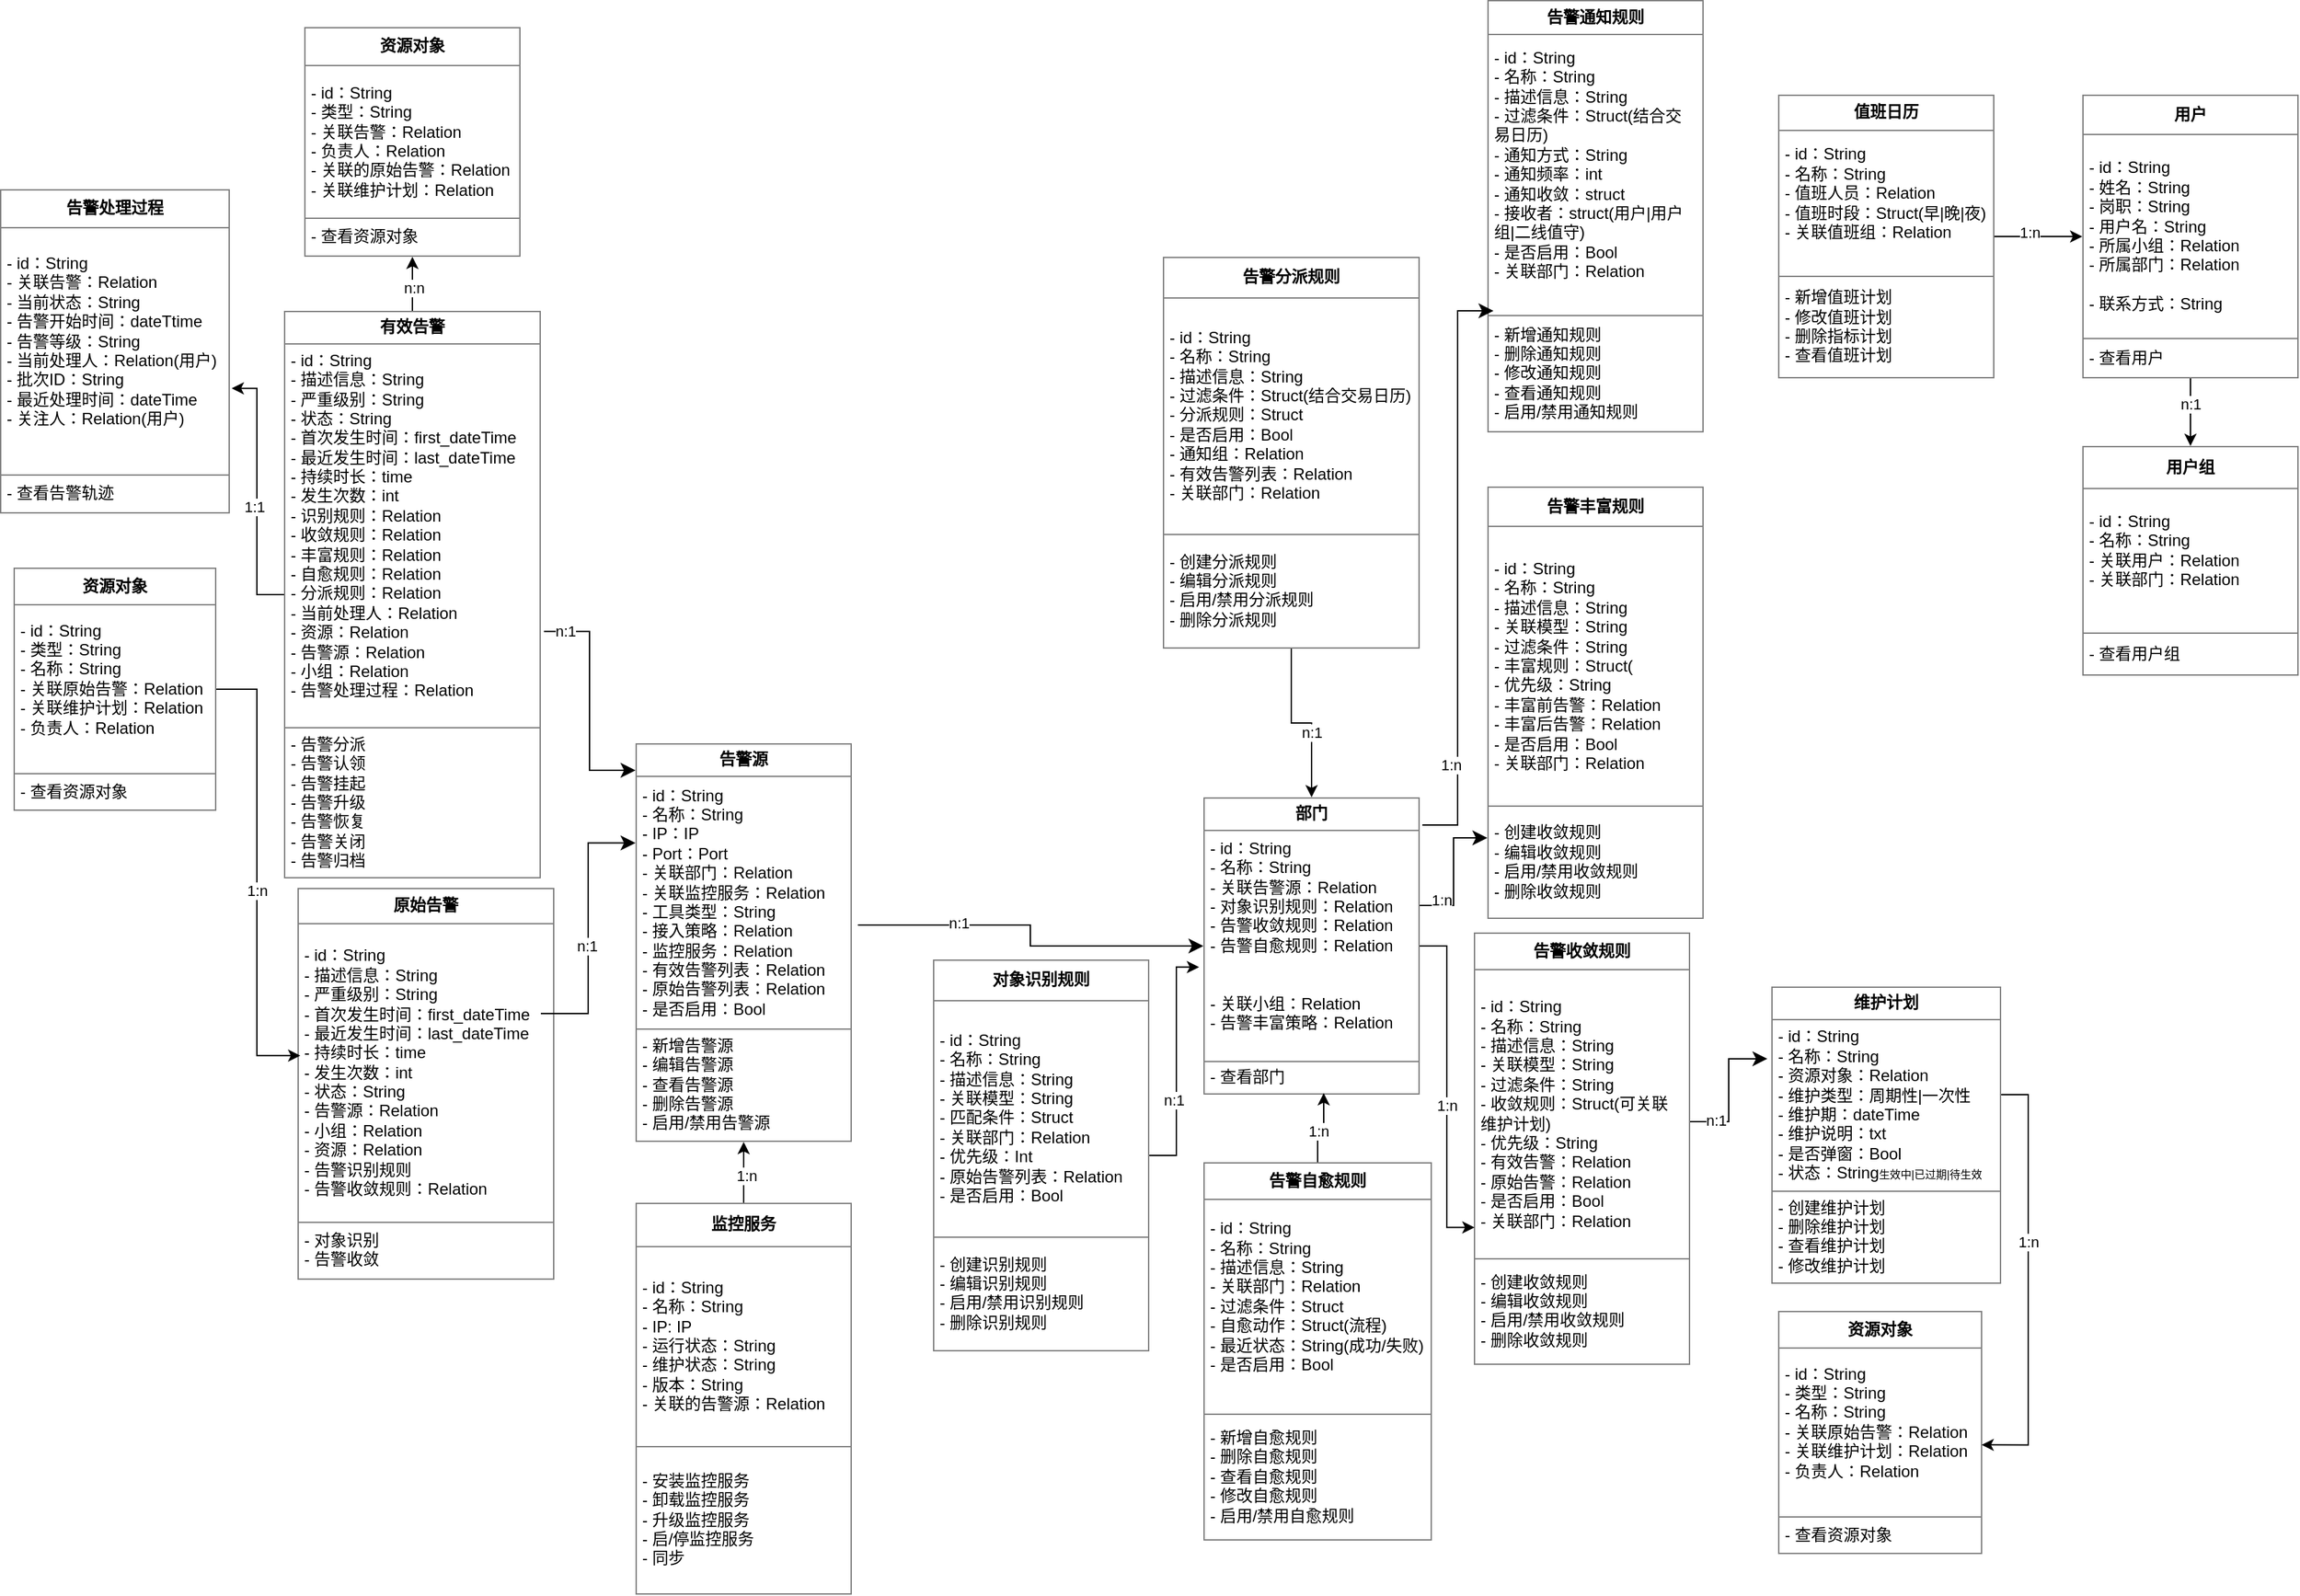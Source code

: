 <mxfile version="24.2.3" type="github">
  <diagram name="第 1 页" id="A6H5ExyCg3AIkG1d_fSl">
    <mxGraphModel dx="1990" dy="2581" grid="1" gridSize="10" guides="1" tooltips="1" connect="1" arrows="1" fold="1" page="1" pageScale="1" pageWidth="1169" pageHeight="1654" math="0" shadow="0">
      <root>
        <mxCell id="0" />
        <mxCell id="1" parent="0" />
        <mxCell id="cfgEqrc7yUKkda0pwVI9-48" value="" style="edgeStyle=orthogonalEdgeStyle;rounded=0;orthogonalLoop=1;jettySize=auto;html=1;" parent="1" source="cfgEqrc7yUKkda0pwVI9-2" target="cfgEqrc7yUKkda0pwVI9-46" edge="1">
          <mxGeometry relative="1" as="geometry" />
        </mxCell>
        <mxCell id="cfgEqrc7yUKkda0pwVI9-49" value="n:n" style="edgeLabel;html=1;align=center;verticalAlign=middle;resizable=0;points=[];" parent="cfgEqrc7yUKkda0pwVI9-48" vertex="1" connectable="0">
          <mxGeometry x="-0.154" y="-1" relative="1" as="geometry">
            <mxPoint as="offset" />
          </mxGeometry>
        </mxCell>
        <mxCell id="cfgEqrc7yUKkda0pwVI9-2" value="&lt;table border=&quot;1&quot; width=&quot;100%&quot; height=&quot;100%&quot; cellpadding=&quot;4&quot; style=&quot;width:100%;height:100%;border-collapse:collapse;&quot;&gt;&lt;tbody&gt;&lt;tr&gt;&lt;th align=&quot;center&quot;&gt;有效告警&lt;/th&gt;&lt;/tr&gt;&lt;tr&gt;&lt;td&gt;- id：String&lt;br&gt;- 描述信息：String&lt;br&gt;- 严重级别：String&lt;br&gt;- 状态：String&lt;br&gt;- 首次发生时间：first_dateTime&lt;br&gt;- 最近发生时间：last_dateTime&lt;br&gt;- 持续时长：time&lt;br&gt;- 发生次数：int&lt;br&gt;- 识别规则：Relation&lt;br&gt;- 收敛规则：Relation&lt;br&gt;- 丰富规则：Relation&lt;br&gt;- 自愈规则：Relation&lt;br&gt;- 分派规则：Relation&lt;br&gt;- 当前处理人：Relation&lt;br&gt;- 资源：Relation&lt;br&gt;- 告警源：Relation&lt;br&gt;- 小组：Relation&lt;br&gt;- 告警处理过程：Relation&lt;br&gt;&lt;br&gt;&lt;/td&gt;&lt;/tr&gt;&lt;tr&gt;&lt;td&gt;- 告警分派&lt;br&gt;- 告警认领&lt;br&gt;- 告警挂起&lt;br&gt;- 告警升级&lt;br&gt;- 告警恢复&lt;br&gt;- 告警关闭&lt;br&gt;- 告警归档&lt;/td&gt;&lt;/tr&gt;&lt;/tbody&gt;&lt;/table&gt;" style="text;html=1;whiteSpace=wrap;strokeColor=none;fillColor=none;overflow=fill;" parent="1" vertex="1">
          <mxGeometry x="320" y="110" width="190" height="420" as="geometry" />
        </mxCell>
        <mxCell id="cfgEqrc7yUKkda0pwVI9-20" value="&lt;table border=&quot;1&quot; width=&quot;100%&quot; height=&quot;100%&quot; cellpadding=&quot;4&quot; style=&quot;width:100%;height:100%;border-collapse:collapse;&quot;&gt;&lt;tbody&gt;&lt;tr&gt;&lt;th align=&quot;center&quot;&gt;告警源&lt;/th&gt;&lt;/tr&gt;&lt;tr&gt;&lt;td&gt;- id：String&lt;br&gt;- 名称：String&lt;br&gt;- IP：IP&lt;br&gt;- Port：Port&lt;br&gt;- 关联部门：Relation&lt;br&gt;- 关联监控服务：Relation&lt;br&gt;- 工具类型：String&lt;br&gt;- 接入策略：Relation&lt;br&gt;- 监控服务：Relation&lt;br&gt;- 有效告警列表：Relation&lt;br&gt;- 原始告警列表：Relation&lt;br&gt;- 是否启用：Bool&lt;br&gt;&lt;/td&gt;&lt;/tr&gt;&lt;tr&gt;&lt;td&gt;- 新增告警源&lt;br&gt;- 编辑告警源&lt;br&gt;- 查看告警源&lt;br&gt;- 删除告警源&lt;br&gt;- 启用/禁用告警源&lt;/td&gt;&lt;/tr&gt;&lt;/tbody&gt;&lt;/table&gt;" style="text;html=1;whiteSpace=wrap;strokeColor=none;fillColor=none;overflow=fill;" parent="1" vertex="1">
          <mxGeometry x="580" y="430" width="160" height="295" as="geometry" />
        </mxCell>
        <mxCell id="cfgEqrc7yUKkda0pwVI9-21" value="" style="edgeStyle=elbowEdgeStyle;elbow=horizontal;endArrow=classic;html=1;curved=0;rounded=0;endSize=8;startSize=8;exitX=1.028;exitY=0.456;exitDx=0;exitDy=0;exitPerimeter=0;entryX=0;entryY=0.5;entryDx=0;entryDy=0;" parent="1" source="cfgEqrc7yUKkda0pwVI9-20" target="cfgEqrc7yUKkda0pwVI9-26" edge="1">
          <mxGeometry width="50" height="50" relative="1" as="geometry">
            <mxPoint x="950" y="600" as="sourcePoint" />
            <mxPoint x="1000" y="550" as="targetPoint" />
          </mxGeometry>
        </mxCell>
        <mxCell id="cfgEqrc7yUKkda0pwVI9-22" value="n:1" style="edgeLabel;html=1;align=center;verticalAlign=middle;resizable=0;points=[];" parent="cfgEqrc7yUKkda0pwVI9-21" vertex="1" connectable="0">
          <mxGeometry x="-0.742" y="2" relative="1" as="geometry">
            <mxPoint x="39" as="offset" />
          </mxGeometry>
        </mxCell>
        <mxCell id="cfgEqrc7yUKkda0pwVI9-23" value="" style="edgeStyle=elbowEdgeStyle;elbow=horizontal;endArrow=classic;html=1;curved=0;rounded=0;endSize=8;startSize=8;exitX=1.012;exitY=0.565;exitDx=0;exitDy=0;exitPerimeter=0;" parent="1" source="cfgEqrc7yUKkda0pwVI9-2" edge="1">
          <mxGeometry width="50" height="50" relative="1" as="geometry">
            <mxPoint x="530" y="500" as="sourcePoint" />
            <mxPoint x="580" y="450" as="targetPoint" />
          </mxGeometry>
        </mxCell>
        <mxCell id="cfgEqrc7yUKkda0pwVI9-24" value="n:1" style="edgeLabel;html=1;align=center;verticalAlign=middle;resizable=0;points=[];" parent="cfgEqrc7yUKkda0pwVI9-23" vertex="1" connectable="0">
          <mxGeometry x="-0.82" y="1" relative="1" as="geometry">
            <mxPoint as="offset" />
          </mxGeometry>
        </mxCell>
        <mxCell id="cfgEqrc7yUKkda0pwVI9-25" value="&lt;table border=&quot;1&quot; width=&quot;100%&quot; height=&quot;100%&quot; cellpadding=&quot;4&quot; style=&quot;width:100%;height:100%;border-collapse:collapse;&quot;&gt;&lt;tbody&gt;&lt;tr&gt;&lt;th align=&quot;center&quot;&gt;原始告警&lt;/th&gt;&lt;/tr&gt;&lt;tr&gt;&lt;td&gt;- id：String&lt;br&gt;- 描述信息：String&lt;br&gt;- 严重级别：String&lt;br&gt;- 首次发生时间：first_dateTime&lt;br&gt;- 最近发生时间：last_dateTime&lt;br&gt;- 持续时长：time&lt;br&gt;- 发生次数：int&lt;br&gt;- 状态：String&lt;br&gt;- 告警源：Relation&lt;br&gt;- 小组：Relation&lt;br&gt;- 资源：Relation&lt;br&gt;- 告警识别规则&lt;br&gt;- 告警收敛规则：Relation&lt;br&gt;&lt;/td&gt;&lt;/tr&gt;&lt;tr&gt;&lt;td&gt;- 对象识别&lt;br&gt;- 告警收敛&lt;/td&gt;&lt;/tr&gt;&lt;/tbody&gt;&lt;/table&gt;" style="text;html=1;whiteSpace=wrap;strokeColor=none;fillColor=none;overflow=fill;" parent="1" vertex="1">
          <mxGeometry x="330" y="537" width="190" height="290" as="geometry" />
        </mxCell>
        <mxCell id="cfgEqrc7yUKkda0pwVI9-26" value="&lt;table border=&quot;1&quot; width=&quot;100%&quot; height=&quot;100%&quot; cellpadding=&quot;4&quot; style=&quot;width:100%;height:100%;border-collapse:collapse;&quot;&gt;&lt;tbody&gt;&lt;tr&gt;&lt;th align=&quot;center&quot;&gt;部门&lt;/th&gt;&lt;/tr&gt;&lt;tr&gt;&lt;td&gt;- id：String&lt;br&gt;- 名称：String&lt;br&gt;- 关联告警源：Relation&lt;br&gt;- 对象识别规则：Relation&lt;br&gt;- 告警收敛规则：Relation&lt;br&gt;- 告警自愈规则：Relation&lt;br&gt;&lt;br&gt;&lt;br&gt;- 关联小组：Relation&lt;br&gt;- 告警丰富策略：Relation&lt;br&gt;&lt;br&gt;&lt;/td&gt;&lt;/tr&gt;&lt;tr&gt;&lt;td&gt;- 查看部门&lt;/td&gt;&lt;/tr&gt;&lt;/tbody&gt;&lt;/table&gt;" style="text;html=1;whiteSpace=wrap;strokeColor=none;fillColor=none;overflow=fill;" parent="1" vertex="1">
          <mxGeometry x="1000" y="470" width="160" height="220" as="geometry" />
        </mxCell>
        <mxCell id="cfgEqrc7yUKkda0pwVI9-29" value="" style="edgeStyle=elbowEdgeStyle;elbow=horizontal;endArrow=classic;html=1;curved=0;rounded=0;endSize=8;startSize=8;entryX=0;entryY=0.25;entryDx=0;entryDy=0;" parent="1" target="cfgEqrc7yUKkda0pwVI9-20" edge="1">
          <mxGeometry width="50" height="50" relative="1" as="geometry">
            <mxPoint x="510" y="630" as="sourcePoint" />
            <mxPoint x="560" y="580" as="targetPoint" />
          </mxGeometry>
        </mxCell>
        <mxCell id="cfgEqrc7yUKkda0pwVI9-30" value="n:1" style="edgeLabel;html=1;align=center;verticalAlign=middle;resizable=0;points=[];" parent="cfgEqrc7yUKkda0pwVI9-29" vertex="1" connectable="0">
          <mxGeometry x="-0.136" y="1" relative="1" as="geometry">
            <mxPoint as="offset" />
          </mxGeometry>
        </mxCell>
        <mxCell id="cfgEqrc7yUKkda0pwVI9-46" value="&lt;table border=&quot;1&quot; width=&quot;100%&quot; height=&quot;100%&quot; cellpadding=&quot;4&quot; style=&quot;width:100%;height:100%;border-collapse:collapse;&quot;&gt;&lt;tbody&gt;&lt;tr&gt;&lt;th align=&quot;center&quot;&gt;资源对象&lt;/th&gt;&lt;/tr&gt;&lt;tr&gt;&lt;td&gt;- id：String&lt;br&gt;- 类型：String&lt;br&gt;- 关联告警：Relation&lt;br&gt;- 负责人：Relation&lt;br&gt;- 关联的原始告警：Relation&lt;br&gt;- 关联维护计划：Relation&lt;br&gt;&lt;/td&gt;&lt;/tr&gt;&lt;tr&gt;&lt;td&gt;- 查看资源对象&lt;/td&gt;&lt;/tr&gt;&lt;/tbody&gt;&lt;/table&gt;" style="text;html=1;whiteSpace=wrap;strokeColor=none;fillColor=none;overflow=fill;" parent="1" vertex="1">
          <mxGeometry x="335" y="-100" width="160" height="170" as="geometry" />
        </mxCell>
        <mxCell id="jqiMgYjZJbjyt3AKPzdf-1" value="&lt;table border=&quot;1&quot; width=&quot;100%&quot; height=&quot;100%&quot; cellpadding=&quot;4&quot; style=&quot;width:100%;height:100%;border-collapse:collapse;&quot;&gt;&lt;tbody&gt;&lt;tr&gt;&lt;th align=&quot;center&quot;&gt;告警处理过程&lt;/th&gt;&lt;/tr&gt;&lt;tr&gt;&lt;td&gt;- id：String&lt;br&gt;- 关联告警：Relation&lt;br&gt;- 当前状态：String&lt;br&gt;- 告警开始时间：dateTtime&lt;br&gt;- 告警等级：String&lt;br&gt;- 当前处理人：Relation(用户)&lt;br&gt;- 批次ID：String&lt;br&gt;- 最近处理时间：dateTime&lt;br&gt;- 关注人：Relation(用户)&lt;br&gt;&lt;br&gt;&lt;/td&gt;&lt;/tr&gt;&lt;tr&gt;&lt;td&gt;- 查看告警轨迹&lt;/td&gt;&lt;/tr&gt;&lt;/tbody&gt;&lt;/table&gt;" style="text;html=1;whiteSpace=wrap;strokeColor=none;fillColor=none;overflow=fill;" parent="1" vertex="1">
          <mxGeometry x="110" y="20" width="170" height="240" as="geometry" />
        </mxCell>
        <mxCell id="u11UjmIOdCRiVaNOssiP-1" value="&lt;table border=&quot;1&quot; width=&quot;100%&quot; height=&quot;100%&quot; cellpadding=&quot;4&quot; style=&quot;width:100%;height:100%;border-collapse:collapse;&quot;&gt;&lt;tbody&gt;&lt;tr&gt;&lt;th align=&quot;center&quot;&gt;对象识别规则&lt;/th&gt;&lt;/tr&gt;&lt;tr&gt;&lt;td&gt;- id：String&lt;br&gt;- 名称：String&lt;br&gt;- 描述信息：String&lt;br&gt;- 关联模型：String&lt;br&gt;- 匹配条件：Struct&lt;br&gt;- 关联部门：Relation&lt;br&gt;- 优先级：Int&lt;br&gt;- 原始告警列表：Relation&lt;br&gt;- 是否启用：Bool&lt;/td&gt;&lt;/tr&gt;&lt;tr&gt;&lt;td&gt;- 创建识别规则&lt;br&gt;- 编辑识别规则&lt;br&gt;- 启用/禁用识别规则&lt;br&gt;- 删除识别规则&lt;/td&gt;&lt;/tr&gt;&lt;/tbody&gt;&lt;/table&gt;" style="text;html=1;whiteSpace=wrap;strokeColor=none;fillColor=none;overflow=fill;" parent="1" vertex="1">
          <mxGeometry x="800" y="590" width="160" height="290" as="geometry" />
        </mxCell>
        <mxCell id="u11UjmIOdCRiVaNOssiP-2" style="edgeStyle=orthogonalEdgeStyle;rounded=0;orthogonalLoop=1;jettySize=auto;html=1;exitX=1;exitY=0.5;exitDx=0;exitDy=0;entryX=-0.02;entryY=0.571;entryDx=0;entryDy=0;entryPerimeter=0;" parent="1" source="u11UjmIOdCRiVaNOssiP-1" target="cfgEqrc7yUKkda0pwVI9-26" edge="1">
          <mxGeometry relative="1" as="geometry" />
        </mxCell>
        <mxCell id="u11UjmIOdCRiVaNOssiP-3" value="n:1" style="edgeLabel;html=1;align=center;verticalAlign=middle;resizable=0;points=[];" parent="u11UjmIOdCRiVaNOssiP-2" vertex="1" connectable="0">
          <mxGeometry x="-0.304" y="2" relative="1" as="geometry">
            <mxPoint as="offset" />
          </mxGeometry>
        </mxCell>
        <mxCell id="u11UjmIOdCRiVaNOssiP-4" value="&lt;table border=&quot;1&quot; width=&quot;100%&quot; height=&quot;100%&quot; cellpadding=&quot;4&quot; style=&quot;width:100%;height:100%;border-collapse:collapse;&quot;&gt;&lt;tbody&gt;&lt;tr&gt;&lt;th align=&quot;center&quot;&gt;资源对象&lt;/th&gt;&lt;/tr&gt;&lt;tr&gt;&lt;td&gt;- id：String&lt;br&gt;- 类型：String&lt;br&gt;- 名称：String&lt;br&gt;- 关联原始告警：Relation&lt;br&gt;- 关联维护计划：Relation&lt;br&gt;- 负责人：Relation&lt;br&gt;&lt;br&gt;&lt;/td&gt;&lt;/tr&gt;&lt;tr&gt;&lt;td&gt;- 查看资源对象&lt;/td&gt;&lt;/tr&gt;&lt;/tbody&gt;&lt;/table&gt;" style="text;html=1;whiteSpace=wrap;strokeColor=none;fillColor=none;overflow=fill;" parent="1" vertex="1">
          <mxGeometry x="120" y="300" width="150" height="180" as="geometry" />
        </mxCell>
        <mxCell id="u11UjmIOdCRiVaNOssiP-5" style="edgeStyle=orthogonalEdgeStyle;rounded=0;orthogonalLoop=1;jettySize=auto;html=1;entryX=0.011;entryY=0.428;entryDx=0;entryDy=0;entryPerimeter=0;" parent="1" source="u11UjmIOdCRiVaNOssiP-4" target="cfgEqrc7yUKkda0pwVI9-25" edge="1">
          <mxGeometry relative="1" as="geometry">
            <Array as="points">
              <mxPoint x="300" y="390" />
              <mxPoint x="300" y="661" />
            </Array>
          </mxGeometry>
        </mxCell>
        <mxCell id="u11UjmIOdCRiVaNOssiP-6" value="1:n" style="edgeLabel;html=1;align=center;verticalAlign=middle;resizable=0;points=[];" parent="u11UjmIOdCRiVaNOssiP-5" vertex="1" connectable="0">
          <mxGeometry x="0.07" relative="1" as="geometry">
            <mxPoint as="offset" />
          </mxGeometry>
        </mxCell>
        <mxCell id="u11UjmIOdCRiVaNOssiP-7" value="&lt;table border=&quot;1&quot; width=&quot;100%&quot; height=&quot;100%&quot; cellpadding=&quot;4&quot; style=&quot;width:100%;height:100%;border-collapse:collapse;&quot;&gt;&lt;tbody&gt;&lt;tr&gt;&lt;th align=&quot;center&quot;&gt;告警收敛规则&lt;/th&gt;&lt;/tr&gt;&lt;tr&gt;&lt;td&gt;- id：String&lt;br&gt;- 名称：String&lt;br&gt;- 描述信息：String&lt;br&gt;- 关联模型：String&lt;br&gt;- 过滤条件：String&lt;br&gt;- 收敛规则：Struct(可关联维护计划)&lt;br&gt;- 优先级：String&lt;br&gt;- 有效告警：Relation&lt;br&gt;- 原始告警：Relation&lt;br&gt;- 是否启用：Bool&lt;br&gt;- 关联部门：Relation&lt;/td&gt;&lt;/tr&gt;&lt;tr&gt;&lt;td&gt;- 创建收敛规则&lt;br&gt;- 编辑收敛规则&lt;br&gt;- 启用/禁用收敛规则&lt;br&gt;- 删除收敛规则&lt;br&gt;&lt;/td&gt;&lt;/tr&gt;&lt;/tbody&gt;&lt;/table&gt;" style="text;html=1;whiteSpace=wrap;strokeColor=none;fillColor=none;overflow=fill;" parent="1" vertex="1">
          <mxGeometry x="1200" y="570" width="160" height="320" as="geometry" />
        </mxCell>
        <mxCell id="u11UjmIOdCRiVaNOssiP-8" value="&lt;table border=&quot;1&quot; width=&quot;100%&quot; height=&quot;100%&quot; cellpadding=&quot;4&quot; style=&quot;width:100%;height:100%;border-collapse:collapse;&quot;&gt;&lt;tbody&gt;&lt;tr&gt;&lt;th align=&quot;center&quot;&gt;维护计划&lt;/th&gt;&lt;/tr&gt;&lt;tr&gt;&lt;td&gt;- id：String&lt;br&gt;- 名称：String&lt;br&gt;- 资源对象：Relation&lt;br&gt;- 维护类型：周期性|一次性&lt;br&gt;- 维护期：dateTime&lt;br&gt;- 维护说明：txt&lt;br&gt;- 是否弹窗：Bool&lt;br&gt;- 状态：String&lt;font style=&quot;font-size: 8px;&quot;&gt;生效中|已过期|待生效&amp;nbsp; &amp;nbsp;&lt;/font&gt;&lt;br&gt;&lt;/td&gt;&lt;/tr&gt;&lt;tr&gt;&lt;td&gt;- 创建维护计划&lt;br&gt;- 删除维护计划&lt;br&gt;- 查看维护计划&lt;br&gt;- 修改维护计划&lt;/td&gt;&lt;/tr&gt;&lt;/tbody&gt;&lt;/table&gt;" style="text;html=1;whiteSpace=wrap;strokeColor=none;fillColor=none;overflow=fill;" parent="1" vertex="1">
          <mxGeometry x="1420" y="610" width="170" height="220" as="geometry" />
        </mxCell>
        <mxCell id="u11UjmIOdCRiVaNOssiP-11" value="&lt;table border=&quot;1&quot; width=&quot;100%&quot; height=&quot;100%&quot; cellpadding=&quot;4&quot; style=&quot;width:100%;height:100%;border-collapse:collapse;&quot;&gt;&lt;tbody&gt;&lt;tr&gt;&lt;th align=&quot;center&quot;&gt;资源对象&lt;/th&gt;&lt;/tr&gt;&lt;tr&gt;&lt;td&gt;- id：String&lt;br&gt;- 类型：String&lt;br&gt;- 名称：String&lt;br&gt;- 关联原始告警：Relation&lt;br&gt;- 关联维护计划：Relation&lt;br&gt;- 负责人：Relation&lt;br&gt;&lt;br&gt;&lt;/td&gt;&lt;/tr&gt;&lt;tr&gt;&lt;td&gt;- 查看资源对象&lt;/td&gt;&lt;/tr&gt;&lt;/tbody&gt;&lt;/table&gt;" style="text;html=1;whiteSpace=wrap;strokeColor=none;fillColor=none;overflow=fill;" parent="1" vertex="1">
          <mxGeometry x="1424.5" y="850" width="151" height="180" as="geometry" />
        </mxCell>
        <mxCell id="u11UjmIOdCRiVaNOssiP-14" value="" style="edgeStyle=elbowEdgeStyle;elbow=horizontal;endArrow=classic;html=1;curved=0;rounded=0;endSize=8;startSize=8;entryX=-0.017;entryY=0.243;entryDx=0;entryDy=0;entryPerimeter=0;" parent="1" target="u11UjmIOdCRiVaNOssiP-8" edge="1">
          <mxGeometry width="50" height="50" relative="1" as="geometry">
            <mxPoint x="1360" y="710" as="sourcePoint" />
            <mxPoint x="1410" y="660" as="targetPoint" />
          </mxGeometry>
        </mxCell>
        <mxCell id="u11UjmIOdCRiVaNOssiP-15" value="n:1" style="edgeLabel;html=1;align=center;verticalAlign=middle;resizable=0;points=[];" parent="u11UjmIOdCRiVaNOssiP-14" vertex="1" connectable="0">
          <mxGeometry x="-0.64" y="1" relative="1" as="geometry">
            <mxPoint as="offset" />
          </mxGeometry>
        </mxCell>
        <mxCell id="QuVUxzMfI6Nxj_qWlXYm-1" style="edgeStyle=orthogonalEdgeStyle;rounded=0;orthogonalLoop=1;jettySize=auto;html=1;entryX=1;entryY=0.551;entryDx=0;entryDy=0;entryPerimeter=0;" parent="1" source="u11UjmIOdCRiVaNOssiP-8" target="u11UjmIOdCRiVaNOssiP-11" edge="1">
          <mxGeometry relative="1" as="geometry">
            <Array as="points">
              <mxPoint x="1610" y="690" />
              <mxPoint x="1610" y="949" />
            </Array>
          </mxGeometry>
        </mxCell>
        <mxCell id="QuVUxzMfI6Nxj_qWlXYm-2" value="1:n" style="edgeLabel;html=1;align=center;verticalAlign=middle;resizable=0;points=[];" parent="QuVUxzMfI6Nxj_qWlXYm-1" vertex="1" connectable="0">
          <mxGeometry x="-0.18" relative="1" as="geometry">
            <mxPoint as="offset" />
          </mxGeometry>
        </mxCell>
        <mxCell id="QuVUxzMfI6Nxj_qWlXYm-3" style="edgeStyle=orthogonalEdgeStyle;rounded=0;orthogonalLoop=1;jettySize=auto;html=1;entryX=0.003;entryY=0.682;entryDx=0;entryDy=0;entryPerimeter=0;" parent="1" source="cfgEqrc7yUKkda0pwVI9-26" target="u11UjmIOdCRiVaNOssiP-7" edge="1">
          <mxGeometry relative="1" as="geometry" />
        </mxCell>
        <mxCell id="QuVUxzMfI6Nxj_qWlXYm-4" value="1:n" style="edgeLabel;html=1;align=center;verticalAlign=middle;resizable=0;points=[];" parent="QuVUxzMfI6Nxj_qWlXYm-3" vertex="1" connectable="0">
          <mxGeometry x="0.11" relative="1" as="geometry">
            <mxPoint as="offset" />
          </mxGeometry>
        </mxCell>
        <mxCell id="QuVUxzMfI6Nxj_qWlXYm-6" value="&lt;table border=&quot;1&quot; width=&quot;100%&quot; height=&quot;100%&quot; cellpadding=&quot;4&quot; style=&quot;width:100%;height:100%;border-collapse:collapse;&quot;&gt;&lt;tbody&gt;&lt;tr&gt;&lt;th align=&quot;center&quot;&gt;告警自愈规则&lt;/th&gt;&lt;/tr&gt;&lt;tr&gt;&lt;td&gt;- id：String&lt;br&gt;- 名称：String&lt;br&gt;- 描述信息：String&lt;br&gt;- 关联部门：Relation&lt;br&gt;- 过滤条件：Struct&lt;br&gt;- 自愈动作：Struct(流程)&lt;br&gt;- 最近状态：String(成功/失败)&lt;br&gt;- 是否启用：Bool&lt;br&gt;&lt;br&gt;&lt;/td&gt;&lt;/tr&gt;&lt;tr&gt;&lt;td&gt;- 新增自愈规则&lt;br&gt;- 删除自愈规则&lt;br&gt;- 查看自愈规则&lt;br&gt;- 修改自愈规则&lt;br&gt;- 启用/禁用自愈规则&lt;/td&gt;&lt;/tr&gt;&lt;/tbody&gt;&lt;/table&gt;" style="text;html=1;whiteSpace=wrap;strokeColor=none;fillColor=none;overflow=fill;" parent="1" vertex="1">
          <mxGeometry x="1000" y="740" width="169" height="280" as="geometry" />
        </mxCell>
        <mxCell id="QuVUxzMfI6Nxj_qWlXYm-7" style="edgeStyle=orthogonalEdgeStyle;rounded=0;orthogonalLoop=1;jettySize=auto;html=1;entryX=0.556;entryY=0.995;entryDx=0;entryDy=0;entryPerimeter=0;" parent="1" source="QuVUxzMfI6Nxj_qWlXYm-6" target="cfgEqrc7yUKkda0pwVI9-26" edge="1">
          <mxGeometry relative="1" as="geometry" />
        </mxCell>
        <mxCell id="QuVUxzMfI6Nxj_qWlXYm-8" value="1:n" style="edgeLabel;html=1;align=center;verticalAlign=middle;resizable=0;points=[];" parent="QuVUxzMfI6Nxj_qWlXYm-7" vertex="1" connectable="0">
          <mxGeometry x="-0.165" relative="1" as="geometry">
            <mxPoint as="offset" />
          </mxGeometry>
        </mxCell>
        <mxCell id="mfQG7iK4CB9ToEW0L1Qx-3" style="edgeStyle=orthogonalEdgeStyle;rounded=0;orthogonalLoop=1;jettySize=auto;html=1;entryX=0.5;entryY=1;entryDx=0;entryDy=0;" parent="1" source="mfQG7iK4CB9ToEW0L1Qx-2" target="cfgEqrc7yUKkda0pwVI9-20" edge="1">
          <mxGeometry relative="1" as="geometry" />
        </mxCell>
        <mxCell id="mfQG7iK4CB9ToEW0L1Qx-4" value="1:n" style="edgeLabel;html=1;align=center;verticalAlign=middle;resizable=0;points=[];" parent="mfQG7iK4CB9ToEW0L1Qx-3" vertex="1" connectable="0">
          <mxGeometry x="-0.103" y="-2" relative="1" as="geometry">
            <mxPoint as="offset" />
          </mxGeometry>
        </mxCell>
        <mxCell id="mfQG7iK4CB9ToEW0L1Qx-2" value="&lt;table border=&quot;1&quot; width=&quot;100%&quot; height=&quot;100%&quot; cellpadding=&quot;4&quot; style=&quot;width:100%;height:100%;border-collapse:collapse;&quot;&gt;&lt;tbody&gt;&lt;tr&gt;&lt;th align=&quot;center&quot;&gt;监控服务&lt;/th&gt;&lt;/tr&gt;&lt;tr&gt;&lt;td&gt;- id：String&lt;br&gt;- 名称：String&lt;br&gt;- IP: IP&lt;br&gt;- 运行状态：String&lt;br&gt;- 维护状态：String&lt;br&gt;- 版本：String&lt;br&gt;- 关联的告警源：Relation&lt;/td&gt;&lt;/tr&gt;&lt;tr&gt;&lt;td&gt;- 安装监控服务&lt;br&gt;- 卸载监控服务&lt;br&gt;- 升级监控服务&lt;br&gt;- 启/停监控服务&lt;br&gt;- 同步&lt;/td&gt;&lt;/tr&gt;&lt;/tbody&gt;&lt;/table&gt;" style="text;html=1;whiteSpace=wrap;strokeColor=none;fillColor=none;overflow=fill;" parent="1" vertex="1">
          <mxGeometry x="580" y="770" width="160" height="290" as="geometry" />
        </mxCell>
        <mxCell id="mfQG7iK4CB9ToEW0L1Qx-5" value="&lt;table border=&quot;1&quot; width=&quot;100%&quot; height=&quot;100%&quot; cellpadding=&quot;4&quot; style=&quot;width:100%;height:100%;border-collapse:collapse;&quot;&gt;&lt;tbody&gt;&lt;tr&gt;&lt;th align=&quot;center&quot;&gt;告警丰富规则&lt;/th&gt;&lt;/tr&gt;&lt;tr&gt;&lt;td&gt;- id：String&lt;br&gt;- 名称：String&lt;br&gt;- 描述信息：String&lt;br&gt;- 关联模型：String&lt;br&gt;- 过滤条件：String&lt;br&gt;- 丰富规则：Struct(&lt;br&gt;- 优先级：String&lt;br&gt;- 丰富前告警：Relation&lt;br&gt;- 丰富后告警：Relation&lt;br&gt;- 是否启用：Bool&lt;br&gt;- 关联部门：Relation&lt;/td&gt;&lt;/tr&gt;&lt;tr&gt;&lt;td&gt;- 创建收敛规则&lt;br&gt;- 编辑收敛规则&lt;br&gt;- 启用/禁用收敛规则&lt;br&gt;- 删除收敛规则&lt;br&gt;&lt;/td&gt;&lt;/tr&gt;&lt;/tbody&gt;&lt;/table&gt;" style="text;html=1;whiteSpace=wrap;strokeColor=none;fillColor=none;overflow=fill;" parent="1" vertex="1">
          <mxGeometry x="1210" y="240" width="160" height="320" as="geometry" />
        </mxCell>
        <mxCell id="mfQG7iK4CB9ToEW0L1Qx-7" value="" style="edgeStyle=elbowEdgeStyle;elbow=horizontal;endArrow=classic;html=1;curved=0;rounded=0;endSize=8;startSize=8;" parent="1" edge="1">
          <mxGeometry width="50" height="50" relative="1" as="geometry">
            <mxPoint x="1160" y="550" as="sourcePoint" />
            <mxPoint x="1210" y="500" as="targetPoint" />
          </mxGeometry>
        </mxCell>
        <mxCell id="mfQG7iK4CB9ToEW0L1Qx-8" value="1:n" style="edgeLabel;html=1;align=center;verticalAlign=middle;resizable=0;points=[];" parent="mfQG7iK4CB9ToEW0L1Qx-7" vertex="1" connectable="0">
          <mxGeometry x="-0.671" y="4" relative="1" as="geometry">
            <mxPoint x="-1" as="offset" />
          </mxGeometry>
        </mxCell>
        <mxCell id="mfQG7iK4CB9ToEW0L1Qx-10" value="" style="edgeStyle=orthogonalEdgeStyle;rounded=0;orthogonalLoop=1;jettySize=auto;html=1;" parent="1" source="mfQG7iK4CB9ToEW0L1Qx-9" target="cfgEqrc7yUKkda0pwVI9-26" edge="1">
          <mxGeometry relative="1" as="geometry" />
        </mxCell>
        <mxCell id="mfQG7iK4CB9ToEW0L1Qx-11" value="n:1" style="edgeLabel;html=1;align=center;verticalAlign=middle;resizable=0;points=[];" parent="mfQG7iK4CB9ToEW0L1Qx-10" vertex="1" connectable="0">
          <mxGeometry x="0.22" relative="1" as="geometry">
            <mxPoint as="offset" />
          </mxGeometry>
        </mxCell>
        <mxCell id="mfQG7iK4CB9ToEW0L1Qx-9" value="&lt;table border=&quot;1&quot; width=&quot;100%&quot; height=&quot;100%&quot; cellpadding=&quot;4&quot; style=&quot;width:100%;height:100%;border-collapse:collapse;&quot;&gt;&lt;tbody&gt;&lt;tr&gt;&lt;th align=&quot;center&quot;&gt;告警分派规则&lt;/th&gt;&lt;/tr&gt;&lt;tr&gt;&lt;td&gt;- id：String&lt;br&gt;- 名称：String&lt;br&gt;- 描述信息：String&lt;br&gt;- 过滤条件：Struct(结合交易日历)&lt;br&gt;- 分派规则：Struct&lt;br&gt;- 是否启用：Bool&lt;br&gt;- 通知组：Relation&lt;br&gt;- 有效告警列表：Relation&lt;br&gt;- 关联部门：Relation&lt;br&gt;&lt;/td&gt;&lt;/tr&gt;&lt;tr&gt;&lt;td&gt;- 创建分派规则&lt;br&gt;- 编辑分派规则&lt;br&gt;- 启用/禁用分派规则&lt;br&gt;- 删除分派规则&lt;/td&gt;&lt;/tr&gt;&lt;/tbody&gt;&lt;/table&gt;" style="text;html=1;whiteSpace=wrap;strokeColor=none;fillColor=none;overflow=fill;" parent="1" vertex="1">
          <mxGeometry x="970" y="70" width="190" height="290" as="geometry" />
        </mxCell>
        <mxCell id="mfQG7iK4CB9ToEW0L1Qx-12" value="&lt;table border=&quot;1&quot; width=&quot;100%&quot; height=&quot;100%&quot; cellpadding=&quot;4&quot; style=&quot;width:100%;height:100%;border-collapse:collapse;&quot;&gt;&lt;tbody&gt;&lt;tr&gt;&lt;th align=&quot;center&quot;&gt;告警通知规则&lt;/th&gt;&lt;/tr&gt;&lt;tr&gt;&lt;td&gt;- id：String&lt;br&gt;- 名称：String&lt;br&gt;- 描述信息：String&lt;br&gt;- 过滤条件：Struct(结合交易日历)&lt;br&gt;- 通知方式：String&lt;br&gt;- 通知频率：int&lt;br&gt;- 通知收敛：struct&lt;br&gt;- 接收者：struct(用户|用户组|二线值守)&lt;br&gt;- 是否启用：Bool&lt;br&gt;- 关联部门：Relation&lt;br&gt;&lt;br&gt;&lt;/td&gt;&lt;/tr&gt;&lt;tr&gt;&lt;td&gt;- 新增通知规则&lt;br&gt;- 删除通知规则&lt;br&gt;- 修改通知规则&lt;br&gt;- 查看通知规则&lt;br&gt;- 启用/禁用通知规则&lt;/td&gt;&lt;/tr&gt;&lt;/tbody&gt;&lt;/table&gt;" style="text;html=1;whiteSpace=wrap;strokeColor=none;fillColor=none;overflow=fill;" parent="1" vertex="1">
          <mxGeometry x="1210" y="-120" width="160" height="320" as="geometry" />
        </mxCell>
        <mxCell id="mfQG7iK4CB9ToEW0L1Qx-13" value="" style="edgeStyle=elbowEdgeStyle;elbow=horizontal;endArrow=classic;html=1;curved=0;rounded=0;endSize=8;startSize=8;exitX=1.012;exitY=0.093;exitDx=0;exitDy=0;exitPerimeter=0;" parent="1" source="cfgEqrc7yUKkda0pwVI9-26" edge="1">
          <mxGeometry width="50" height="50" relative="1" as="geometry">
            <mxPoint x="1164.5" y="160" as="sourcePoint" />
            <mxPoint x="1214.5" y="110" as="targetPoint" />
          </mxGeometry>
        </mxCell>
        <mxCell id="mfQG7iK4CB9ToEW0L1Qx-14" value="1:n" style="edgeLabel;html=1;align=center;verticalAlign=middle;resizable=0;points=[];" parent="mfQG7iK4CB9ToEW0L1Qx-13" vertex="1" connectable="0">
          <mxGeometry x="-0.671" y="4" relative="1" as="geometry">
            <mxPoint x="-1" as="offset" />
          </mxGeometry>
        </mxCell>
        <mxCell id="mfQG7iK4CB9ToEW0L1Qx-17" value="" style="edgeStyle=orthogonalEdgeStyle;rounded=0;orthogonalLoop=1;jettySize=auto;html=1;" parent="1" source="mfQG7iK4CB9ToEW0L1Qx-15" target="mfQG7iK4CB9ToEW0L1Qx-16" edge="1">
          <mxGeometry relative="1" as="geometry" />
        </mxCell>
        <mxCell id="mfQG7iK4CB9ToEW0L1Qx-18" value="1:n" style="edgeLabel;html=1;align=center;verticalAlign=middle;resizable=0;points=[];" parent="mfQG7iK4CB9ToEW0L1Qx-17" vertex="1" connectable="0">
          <mxGeometry x="-0.204" y="3" relative="1" as="geometry">
            <mxPoint as="offset" />
          </mxGeometry>
        </mxCell>
        <mxCell id="mfQG7iK4CB9ToEW0L1Qx-15" value="&lt;table border=&quot;1&quot; width=&quot;100%&quot; height=&quot;100%&quot; cellpadding=&quot;4&quot; style=&quot;width:100%;height:100%;border-collapse:collapse;&quot;&gt;&lt;tbody&gt;&lt;tr&gt;&lt;th align=&quot;center&quot;&gt;值班日历&lt;/th&gt;&lt;/tr&gt;&lt;tr&gt;&lt;td&gt;- id：String&lt;br&gt;- 名称：String&lt;br&gt;- 值班人员：Relation&lt;br&gt;- 值班时段：Struct(早|晚|夜)&lt;br&gt;- 关联值班组：Relation&lt;br&gt;&lt;br&gt;&lt;/td&gt;&lt;/tr&gt;&lt;tr&gt;&lt;td&gt;- 新增值班计划&lt;br&gt;- 修改值班计划&lt;br&gt;- 删除指标计划&lt;br&gt;- 查看值班计划&lt;/td&gt;&lt;/tr&gt;&lt;/tbody&gt;&lt;/table&gt;" style="text;html=1;whiteSpace=wrap;strokeColor=none;fillColor=none;overflow=fill;" parent="1" vertex="1">
          <mxGeometry x="1424.5" y="-50" width="160" height="210" as="geometry" />
        </mxCell>
        <mxCell id="mfQG7iK4CB9ToEW0L1Qx-20" value="" style="edgeStyle=orthogonalEdgeStyle;rounded=0;orthogonalLoop=1;jettySize=auto;html=1;" parent="1" source="mfQG7iK4CB9ToEW0L1Qx-16" target="mfQG7iK4CB9ToEW0L1Qx-19" edge="1">
          <mxGeometry relative="1" as="geometry" />
        </mxCell>
        <mxCell id="mfQG7iK4CB9ToEW0L1Qx-21" value="n:1" style="edgeLabel;html=1;align=center;verticalAlign=middle;resizable=0;points=[];" parent="mfQG7iK4CB9ToEW0L1Qx-20" vertex="1" connectable="0">
          <mxGeometry x="-0.254" relative="1" as="geometry">
            <mxPoint as="offset" />
          </mxGeometry>
        </mxCell>
        <mxCell id="mfQG7iK4CB9ToEW0L1Qx-16" value="&lt;table border=&quot;1&quot; width=&quot;100%&quot; height=&quot;100%&quot; cellpadding=&quot;4&quot; style=&quot;width:100%;height:100%;border-collapse:collapse;&quot;&gt;&lt;tbody&gt;&lt;tr&gt;&lt;th align=&quot;center&quot;&gt;用户&lt;/th&gt;&lt;/tr&gt;&lt;tr&gt;&lt;td&gt;- id：String&lt;br&gt;- 姓名：String&lt;br&gt;- 岗职：String&lt;br&gt;- 用户名：String&lt;br&gt;- 所属小组：Relation&lt;br&gt;- 所属部门：Relation&lt;br&gt;&lt;br&gt;- 联系方式：String&lt;/td&gt;&lt;/tr&gt;&lt;tr&gt;&lt;td&gt;- 查看用户&lt;/td&gt;&lt;/tr&gt;&lt;/tbody&gt;&lt;/table&gt;" style="text;html=1;whiteSpace=wrap;strokeColor=none;fillColor=none;overflow=fill;" parent="1" vertex="1">
          <mxGeometry x="1650" y="-50" width="160" height="210" as="geometry" />
        </mxCell>
        <mxCell id="mfQG7iK4CB9ToEW0L1Qx-19" value="&lt;table border=&quot;1&quot; width=&quot;100%&quot; height=&quot;100%&quot; cellpadding=&quot;4&quot; style=&quot;width:100%;height:100%;border-collapse:collapse;&quot;&gt;&lt;tbody&gt;&lt;tr&gt;&lt;th align=&quot;center&quot;&gt;用户组&lt;/th&gt;&lt;/tr&gt;&lt;tr&gt;&lt;td&gt;- id：String&lt;br&gt;- 名称：String&lt;br&gt;- 关联用户：Relation&lt;br&gt;- 关联部门：Relation&lt;br&gt;&lt;br&gt;&lt;/td&gt;&lt;/tr&gt;&lt;tr&gt;&lt;td&gt;- 查看用户组&lt;/td&gt;&lt;/tr&gt;&lt;/tbody&gt;&lt;/table&gt;" style="text;html=1;whiteSpace=wrap;strokeColor=none;fillColor=none;overflow=fill;" parent="1" vertex="1">
          <mxGeometry x="1650" y="210" width="160" height="170" as="geometry" />
        </mxCell>
        <mxCell id="fBB7oNfPqOeGzsh96D0E-1" style="edgeStyle=orthogonalEdgeStyle;rounded=0;orthogonalLoop=1;jettySize=auto;html=1;exitX=0;exitY=0.5;exitDx=0;exitDy=0;entryX=1.008;entryY=0.614;entryDx=0;entryDy=0;entryPerimeter=0;" edge="1" parent="1" source="cfgEqrc7yUKkda0pwVI9-2" target="jqiMgYjZJbjyt3AKPzdf-1">
          <mxGeometry relative="1" as="geometry" />
        </mxCell>
        <mxCell id="fBB7oNfPqOeGzsh96D0E-2" value="1:1" style="edgeLabel;html=1;align=center;verticalAlign=middle;resizable=0;points=[];" vertex="1" connectable="0" parent="fBB7oNfPqOeGzsh96D0E-1">
          <mxGeometry x="-0.107" y="2" relative="1" as="geometry">
            <mxPoint as="offset" />
          </mxGeometry>
        </mxCell>
      </root>
    </mxGraphModel>
  </diagram>
</mxfile>

